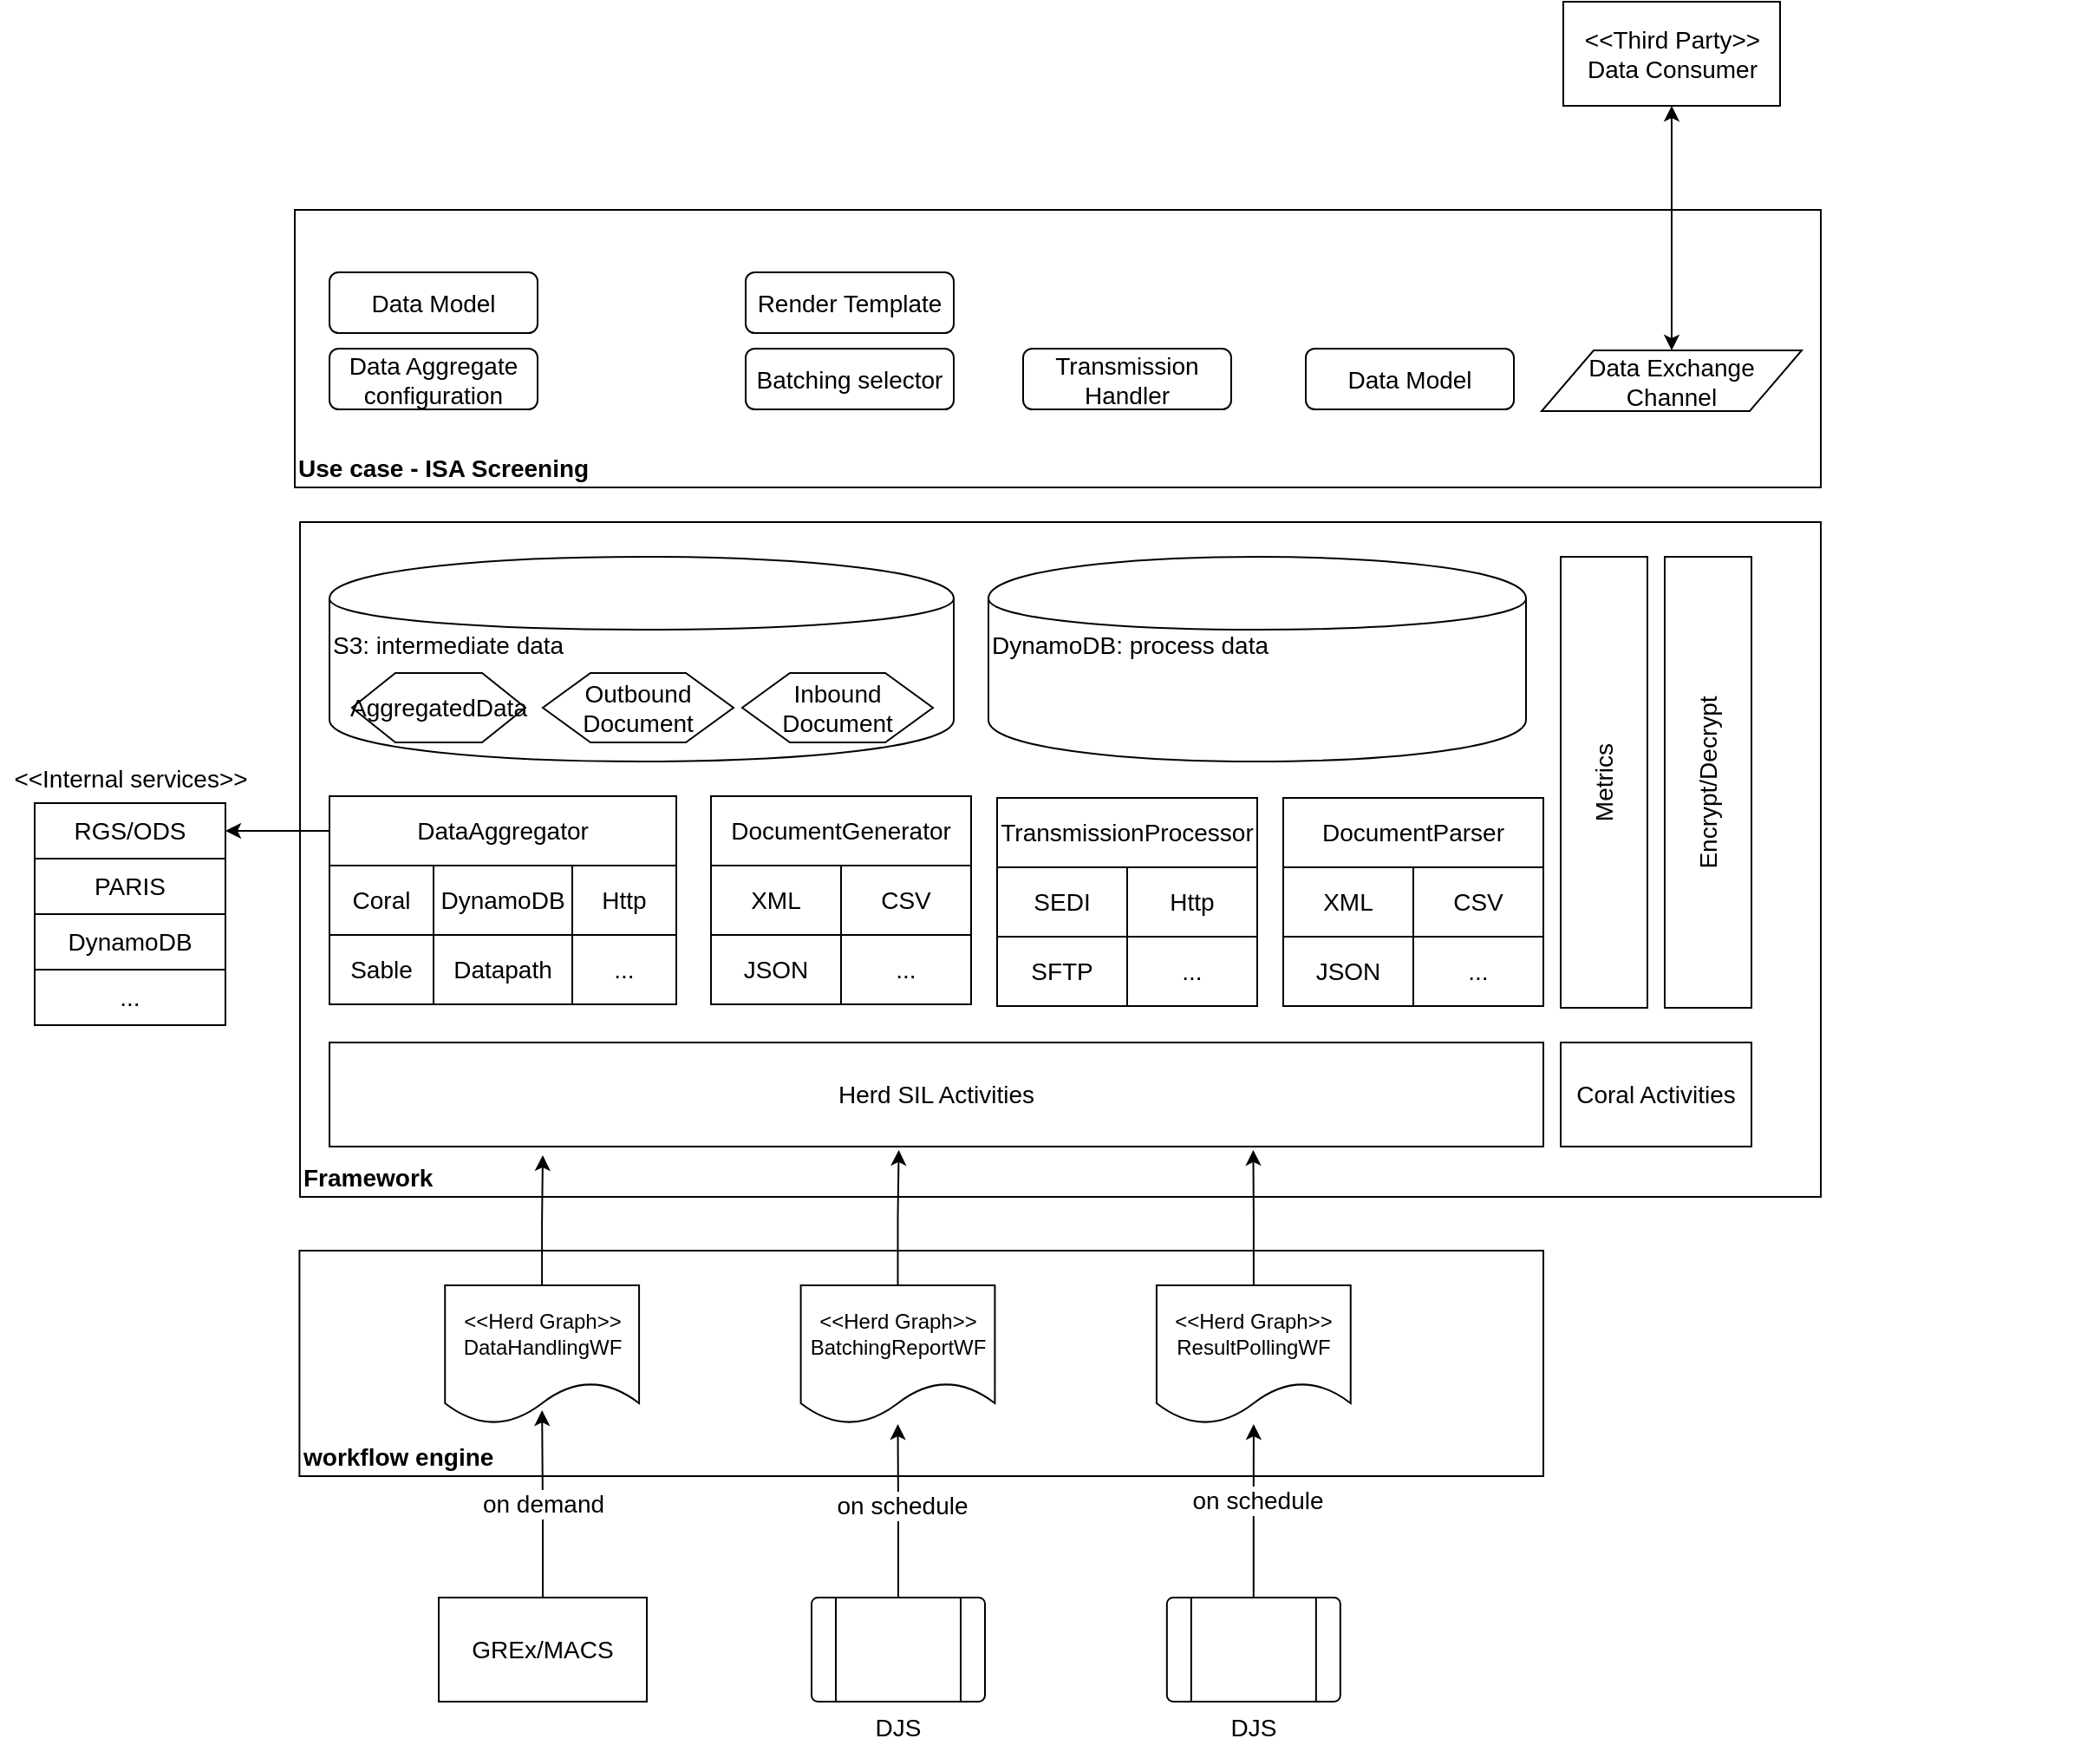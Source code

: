 <mxfile version="12.4.2" type="github" pages="1">
  <diagram id="IsdMuzBa5LZ4HM4UeDoA" name="Page-1">
    <mxGraphModel dx="2607" dy="1165" grid="1" gridSize="10" guides="1" tooltips="1" connect="1" arrows="1" fold="1" page="1" pageScale="1" pageWidth="1169" pageHeight="827" math="0" shadow="0">
      <root>
        <mxCell id="0"/>
        <mxCell id="1" parent="0"/>
        <mxCell id="XGGbo2MG5czj7z2PlUCv-52" value="" style="group" vertex="1" connectable="0" parent="1">
          <mxGeometry x="-400" y="1129" width="470" height="230" as="geometry"/>
        </mxCell>
        <mxCell id="XGGbo2MG5czj7z2PlUCv-7" value="Framework" style="rounded=0;whiteSpace=wrap;html=1;fontSize=14;align=left;verticalAlign=bottom;fontStyle=1" vertex="1" parent="XGGbo2MG5czj7z2PlUCv-52">
          <mxGeometry x="-567" y="-159" width="877" height="389" as="geometry"/>
        </mxCell>
        <mxCell id="XGGbo2MG5czj7z2PlUCv-53" value="DocumentParser" style="rounded=0;whiteSpace=wrap;html=1;fontSize=14;" vertex="1" parent="XGGbo2MG5czj7z2PlUCv-52">
          <mxGeometry width="150" height="40" as="geometry"/>
        </mxCell>
        <mxCell id="XGGbo2MG5czj7z2PlUCv-54" value="XML" style="rounded=0;whiteSpace=wrap;html=1;fontSize=14;" vertex="1" parent="XGGbo2MG5czj7z2PlUCv-52">
          <mxGeometry y="40" width="75" height="40" as="geometry"/>
        </mxCell>
        <mxCell id="XGGbo2MG5czj7z2PlUCv-55" value="CSV" style="rounded=0;whiteSpace=wrap;html=1;fontSize=14;" vertex="1" parent="XGGbo2MG5czj7z2PlUCv-52">
          <mxGeometry x="75" y="40" width="75" height="40" as="geometry"/>
        </mxCell>
        <mxCell id="XGGbo2MG5czj7z2PlUCv-56" value="JSON" style="rounded=0;whiteSpace=wrap;html=1;fontSize=14;" vertex="1" parent="XGGbo2MG5czj7z2PlUCv-52">
          <mxGeometry y="80" width="75" height="40" as="geometry"/>
        </mxCell>
        <mxCell id="XGGbo2MG5czj7z2PlUCv-57" value="..." style="rounded=0;whiteSpace=wrap;html=1;fontSize=14;" vertex="1" parent="XGGbo2MG5czj7z2PlUCv-52">
          <mxGeometry x="75" y="80" width="75" height="40" as="geometry"/>
        </mxCell>
        <mxCell id="XGGbo2MG5czj7z2PlUCv-74" value="Herd SIL Activities" style="rounded=0;whiteSpace=wrap;html=1;fontSize=14;align=center;" vertex="1" parent="XGGbo2MG5czj7z2PlUCv-52">
          <mxGeometry x="-550" y="141" width="700" height="60" as="geometry"/>
        </mxCell>
        <mxCell id="XGGbo2MG5czj7z2PlUCv-75" value="Coral Activities" style="rounded=0;whiteSpace=wrap;html=1;fontSize=14;align=center;" vertex="1" parent="XGGbo2MG5czj7z2PlUCv-52">
          <mxGeometry x="160" y="141" width="110" height="60" as="geometry"/>
        </mxCell>
        <mxCell id="XGGbo2MG5czj7z2PlUCv-99" value="DynamoDB: process data" style="shape=cylinder;whiteSpace=wrap;html=1;boundedLbl=1;backgroundOutline=1;fontSize=14;align=left;verticalAlign=top;" vertex="1" parent="XGGbo2MG5czj7z2PlUCv-52">
          <mxGeometry x="-170" y="-139" width="310" height="118" as="geometry"/>
        </mxCell>
        <mxCell id="XGGbo2MG5czj7z2PlUCv-60" value="S3: intermediate data" style="shape=cylinder;whiteSpace=wrap;html=1;boundedLbl=1;backgroundOutline=1;fontSize=14;align=left;verticalAlign=top;" vertex="1" parent="XGGbo2MG5czj7z2PlUCv-52">
          <mxGeometry x="-550" y="-139" width="360" height="118" as="geometry"/>
        </mxCell>
        <mxCell id="XGGbo2MG5czj7z2PlUCv-6" value="" style="group" vertex="1" connectable="0" parent="1">
          <mxGeometry x="-930" y="1390" width="830" height="130" as="geometry"/>
        </mxCell>
        <mxCell id="XGGbo2MG5czj7z2PlUCv-2" value="workflow engine" style="rounded=0;whiteSpace=wrap;html=1;align=left;verticalAlign=bottom;fontStyle=1;fontSize=14;" vertex="1" parent="XGGbo2MG5czj7z2PlUCv-6">
          <mxGeometry x="-37.3" width="717.3" height="130" as="geometry"/>
        </mxCell>
        <mxCell id="XGGbo2MG5czj7z2PlUCv-3" value="&amp;lt;&amp;lt;Herd Graph&amp;gt;&amp;gt;&lt;br&gt;DataHandlingWF" style="shape=document;whiteSpace=wrap;html=1;boundedLbl=1;" vertex="1" parent="XGGbo2MG5czj7z2PlUCv-6">
          <mxGeometry x="46.629" y="20" width="111.91" height="80" as="geometry"/>
        </mxCell>
        <mxCell id="XGGbo2MG5czj7z2PlUCv-4" value="&amp;lt;&amp;lt;Herd Graph&amp;gt;&amp;gt;&lt;br&gt;BatchingReportWF" style="shape=document;whiteSpace=wrap;html=1;boundedLbl=1;" vertex="1" parent="XGGbo2MG5czj7z2PlUCv-6">
          <mxGeometry x="251.798" y="20" width="111.91" height="80" as="geometry"/>
        </mxCell>
        <mxCell id="XGGbo2MG5czj7z2PlUCv-5" value="&amp;lt;&amp;lt;Herd Graph&amp;gt;&amp;gt;&lt;br&gt;ResultPollingWF" style="shape=document;whiteSpace=wrap;html=1;boundedLbl=1;" vertex="1" parent="XGGbo2MG5czj7z2PlUCv-6">
          <mxGeometry x="456.966" y="20" width="111.91" height="80" as="geometry"/>
        </mxCell>
        <mxCell id="XGGbo2MG5czj7z2PlUCv-8" value="Use case - ISA Screening" style="rounded=0;whiteSpace=wrap;html=1;fontSize=14;align=left;verticalAlign=bottom;fontStyle=1" vertex="1" parent="1">
          <mxGeometry x="-970" y="790" width="880" height="160" as="geometry"/>
        </mxCell>
        <mxCell id="XGGbo2MG5czj7z2PlUCv-14" style="edgeStyle=orthogonalEdgeStyle;rounded=0;orthogonalLoop=1;jettySize=auto;html=1;fontSize=14;" edge="1" parent="1" source="XGGbo2MG5czj7z2PlUCv-9" target="XGGbo2MG5czj7z2PlUCv-4">
          <mxGeometry relative="1" as="geometry"/>
        </mxCell>
        <mxCell id="XGGbo2MG5czj7z2PlUCv-96" value="on schedule" style="text;html=1;align=center;verticalAlign=middle;resizable=0;points=[];;labelBackgroundColor=#ffffff;fontSize=14;" vertex="1" connectable="0" parent="XGGbo2MG5czj7z2PlUCv-14">
          <mxGeometry x="0.08" y="-2" relative="1" as="geometry">
            <mxPoint as="offset"/>
          </mxGeometry>
        </mxCell>
        <mxCell id="XGGbo2MG5czj7z2PlUCv-9" value="DJS" style="verticalLabelPosition=bottom;verticalAlign=top;html=1;shape=process;whiteSpace=wrap;rounded=1;size=0.14;arcSize=6;fontSize=14;" vertex="1" parent="1">
          <mxGeometry x="-672" y="1590" width="100" height="60" as="geometry"/>
        </mxCell>
        <mxCell id="XGGbo2MG5czj7z2PlUCv-16" style="edgeStyle=orthogonalEdgeStyle;rounded=0;orthogonalLoop=1;jettySize=auto;html=1;fontSize=14;" edge="1" parent="1" source="XGGbo2MG5czj7z2PlUCv-15" target="XGGbo2MG5czj7z2PlUCv-5">
          <mxGeometry relative="1" as="geometry"/>
        </mxCell>
        <mxCell id="XGGbo2MG5czj7z2PlUCv-97" value="on schedule" style="text;html=1;align=center;verticalAlign=middle;resizable=0;points=[];;labelBackgroundColor=#ffffff;fontSize=14;" vertex="1" connectable="0" parent="XGGbo2MG5czj7z2PlUCv-16">
          <mxGeometry x="0.12" y="-2" relative="1" as="geometry">
            <mxPoint as="offset"/>
          </mxGeometry>
        </mxCell>
        <mxCell id="XGGbo2MG5czj7z2PlUCv-15" value="DJS" style="verticalLabelPosition=bottom;verticalAlign=top;html=1;shape=process;whiteSpace=wrap;rounded=1;size=0.14;arcSize=6;fontSize=14;" vertex="1" parent="1">
          <mxGeometry x="-467.08" y="1590" width="100" height="60" as="geometry"/>
        </mxCell>
        <mxCell id="XGGbo2MG5czj7z2PlUCv-18" style="edgeStyle=orthogonalEdgeStyle;rounded=0;orthogonalLoop=1;jettySize=auto;html=1;entryX=0.5;entryY=0.9;entryDx=0;entryDy=0;entryPerimeter=0;fontSize=14;" edge="1" parent="1" source="XGGbo2MG5czj7z2PlUCv-17" target="XGGbo2MG5czj7z2PlUCv-3">
          <mxGeometry relative="1" as="geometry"/>
        </mxCell>
        <mxCell id="XGGbo2MG5czj7z2PlUCv-95" value="on demand" style="text;html=1;align=center;verticalAlign=middle;resizable=0;points=[];;labelBackgroundColor=#ffffff;fontSize=14;" vertex="1" connectable="0" parent="XGGbo2MG5czj7z2PlUCv-18">
          <mxGeometry x="0.018" relative="1" as="geometry">
            <mxPoint as="offset"/>
          </mxGeometry>
        </mxCell>
        <mxCell id="XGGbo2MG5czj7z2PlUCv-17" value="GREx/MACS" style="rounded=0;whiteSpace=wrap;html=1;fontSize=14;" vertex="1" parent="1">
          <mxGeometry x="-887" y="1590" width="120" height="60" as="geometry"/>
        </mxCell>
        <mxCell id="XGGbo2MG5czj7z2PlUCv-22" value="Data Model" style="rounded=1;whiteSpace=wrap;html=1;fontSize=14;" vertex="1" parent="1">
          <mxGeometry x="-950" y="826" width="120" height="35" as="geometry"/>
        </mxCell>
        <mxCell id="XGGbo2MG5czj7z2PlUCv-24" value="Render Template" style="rounded=1;whiteSpace=wrap;html=1;fontSize=14;" vertex="1" parent="1">
          <mxGeometry x="-710" y="826" width="120" height="35" as="geometry"/>
        </mxCell>
        <mxCell id="XGGbo2MG5czj7z2PlUCv-25" value="Batching selector" style="rounded=1;whiteSpace=wrap;html=1;fontSize=14;" vertex="1" parent="1">
          <mxGeometry x="-710" y="870" width="120" height="35" as="geometry"/>
        </mxCell>
        <mxCell id="XGGbo2MG5czj7z2PlUCv-26" value="Transmission Handler" style="rounded=1;whiteSpace=wrap;html=1;fontSize=14;" vertex="1" parent="1">
          <mxGeometry x="-550" y="870" width="120" height="35" as="geometry"/>
        </mxCell>
        <mxCell id="XGGbo2MG5czj7z2PlUCv-28" value="Data Aggregate&lt;br&gt;configuration" style="rounded=1;whiteSpace=wrap;html=1;fontSize=14;" vertex="1" parent="1">
          <mxGeometry x="-950" y="870" width="120" height="35" as="geometry"/>
        </mxCell>
        <mxCell id="XGGbo2MG5czj7z2PlUCv-36" value="" style="group" vertex="1" connectable="0" parent="1">
          <mxGeometry x="-950" y="1108" width="200" height="140" as="geometry"/>
        </mxCell>
        <mxCell id="XGGbo2MG5czj7z2PlUCv-29" value="DataAggregator" style="rounded=0;whiteSpace=wrap;html=1;fontSize=14;" vertex="1" parent="XGGbo2MG5czj7z2PlUCv-36">
          <mxGeometry y="20" width="200" height="40" as="geometry"/>
        </mxCell>
        <mxCell id="XGGbo2MG5czj7z2PlUCv-30" value="Coral" style="rounded=0;whiteSpace=wrap;html=1;fontSize=14;" vertex="1" parent="XGGbo2MG5czj7z2PlUCv-36">
          <mxGeometry y="60" width="60" height="40" as="geometry"/>
        </mxCell>
        <mxCell id="XGGbo2MG5czj7z2PlUCv-31" value="DynamoDB" style="rounded=0;whiteSpace=wrap;html=1;fontSize=14;" vertex="1" parent="XGGbo2MG5czj7z2PlUCv-36">
          <mxGeometry x="60" y="60" width="80" height="40" as="geometry"/>
        </mxCell>
        <mxCell id="XGGbo2MG5czj7z2PlUCv-32" value="Http" style="rounded=0;whiteSpace=wrap;html=1;fontSize=14;" vertex="1" parent="XGGbo2MG5czj7z2PlUCv-36">
          <mxGeometry x="140" y="60" width="60" height="40" as="geometry"/>
        </mxCell>
        <mxCell id="XGGbo2MG5czj7z2PlUCv-33" value="Sable" style="rounded=0;whiteSpace=wrap;html=1;fontSize=14;" vertex="1" parent="XGGbo2MG5czj7z2PlUCv-36">
          <mxGeometry y="100" width="60" height="40" as="geometry"/>
        </mxCell>
        <mxCell id="XGGbo2MG5czj7z2PlUCv-34" value="Datapath" style="rounded=0;whiteSpace=wrap;html=1;fontSize=14;" vertex="1" parent="XGGbo2MG5czj7z2PlUCv-36">
          <mxGeometry x="60" y="100" width="80" height="40" as="geometry"/>
        </mxCell>
        <mxCell id="XGGbo2MG5czj7z2PlUCv-35" value="..." style="rounded=0;whiteSpace=wrap;html=1;fontSize=14;" vertex="1" parent="XGGbo2MG5czj7z2PlUCv-36">
          <mxGeometry x="140" y="100" width="60" height="40" as="geometry"/>
        </mxCell>
        <mxCell id="XGGbo2MG5czj7z2PlUCv-38" value="AggregatedData" style="shape=hexagon;perimeter=hexagonPerimeter2;whiteSpace=wrap;html=1;fontSize=14;" vertex="1" parent="1">
          <mxGeometry x="-937" y="1057" width="100" height="40" as="geometry"/>
        </mxCell>
        <mxCell id="XGGbo2MG5czj7z2PlUCv-49" value="Outbound&lt;br&gt;Document" style="shape=hexagon;perimeter=hexagonPerimeter2;whiteSpace=wrap;html=1;fontSize=14;" vertex="1" parent="1">
          <mxGeometry x="-827" y="1057" width="110" height="40" as="geometry"/>
        </mxCell>
        <mxCell id="XGGbo2MG5czj7z2PlUCv-50" value="" style="group" vertex="1" connectable="0" parent="1">
          <mxGeometry x="-565" y="1129" width="150" height="120" as="geometry"/>
        </mxCell>
        <mxCell id="XGGbo2MG5czj7z2PlUCv-44" value="TransmissionProcessor" style="rounded=0;whiteSpace=wrap;html=1;fontSize=14;" vertex="1" parent="XGGbo2MG5czj7z2PlUCv-50">
          <mxGeometry width="150" height="40" as="geometry"/>
        </mxCell>
        <mxCell id="XGGbo2MG5czj7z2PlUCv-45" value="SEDI" style="rounded=0;whiteSpace=wrap;html=1;fontSize=14;" vertex="1" parent="XGGbo2MG5czj7z2PlUCv-50">
          <mxGeometry y="40" width="75" height="40" as="geometry"/>
        </mxCell>
        <mxCell id="XGGbo2MG5czj7z2PlUCv-46" value="Http" style="rounded=0;whiteSpace=wrap;html=1;fontSize=14;" vertex="1" parent="XGGbo2MG5czj7z2PlUCv-50">
          <mxGeometry x="75" y="40" width="75" height="40" as="geometry"/>
        </mxCell>
        <mxCell id="XGGbo2MG5czj7z2PlUCv-47" value="SFTP" style="rounded=0;whiteSpace=wrap;html=1;fontSize=14;" vertex="1" parent="XGGbo2MG5czj7z2PlUCv-50">
          <mxGeometry y="80" width="75" height="40" as="geometry"/>
        </mxCell>
        <mxCell id="XGGbo2MG5czj7z2PlUCv-48" value="..." style="rounded=0;whiteSpace=wrap;html=1;fontSize=14;" vertex="1" parent="XGGbo2MG5czj7z2PlUCv-50">
          <mxGeometry x="75" y="80" width="75" height="40" as="geometry"/>
        </mxCell>
        <mxCell id="XGGbo2MG5czj7z2PlUCv-51" value="" style="group" vertex="1" connectable="0" parent="1">
          <mxGeometry x="-730" y="1128" width="150" height="120" as="geometry"/>
        </mxCell>
        <mxCell id="XGGbo2MG5czj7z2PlUCv-39" value="DocumentGenerator" style="rounded=0;whiteSpace=wrap;html=1;fontSize=14;" vertex="1" parent="XGGbo2MG5czj7z2PlUCv-51">
          <mxGeometry width="150" height="40" as="geometry"/>
        </mxCell>
        <mxCell id="XGGbo2MG5czj7z2PlUCv-40" value="XML" style="rounded=0;whiteSpace=wrap;html=1;fontSize=14;" vertex="1" parent="XGGbo2MG5czj7z2PlUCv-51">
          <mxGeometry y="40" width="75" height="40" as="geometry"/>
        </mxCell>
        <mxCell id="XGGbo2MG5czj7z2PlUCv-41" value="CSV" style="rounded=0;whiteSpace=wrap;html=1;fontSize=14;" vertex="1" parent="XGGbo2MG5czj7z2PlUCv-51">
          <mxGeometry x="75" y="40" width="75" height="40" as="geometry"/>
        </mxCell>
        <mxCell id="XGGbo2MG5czj7z2PlUCv-42" value="JSON" style="rounded=0;whiteSpace=wrap;html=1;fontSize=14;" vertex="1" parent="XGGbo2MG5czj7z2PlUCv-51">
          <mxGeometry y="80" width="75" height="40" as="geometry"/>
        </mxCell>
        <mxCell id="XGGbo2MG5czj7z2PlUCv-43" value="..." style="rounded=0;whiteSpace=wrap;html=1;fontSize=14;" vertex="1" parent="XGGbo2MG5czj7z2PlUCv-51">
          <mxGeometry x="75" y="80" width="75" height="40" as="geometry"/>
        </mxCell>
        <mxCell id="XGGbo2MG5czj7z2PlUCv-58" value="Inbound&lt;br&gt;Document" style="shape=hexagon;perimeter=hexagonPerimeter2;whiteSpace=wrap;html=1;fontSize=14;" vertex="1" parent="1">
          <mxGeometry x="-712" y="1057" width="110" height="40" as="geometry"/>
        </mxCell>
        <mxCell id="XGGbo2MG5czj7z2PlUCv-61" value="Data Model" style="rounded=1;whiteSpace=wrap;html=1;fontSize=14;" vertex="1" parent="1">
          <mxGeometry x="-387" y="870" width="120" height="35" as="geometry"/>
        </mxCell>
        <mxCell id="XGGbo2MG5czj7z2PlUCv-62" value="Metrics" style="rounded=0;whiteSpace=wrap;html=1;fontSize=14;align=center;horizontal=0;" vertex="1" parent="1">
          <mxGeometry x="-240" y="990" width="50" height="260" as="geometry"/>
        </mxCell>
        <mxCell id="XGGbo2MG5czj7z2PlUCv-65" value="Encrypt/Decrypt" style="rounded=0;whiteSpace=wrap;html=1;fontSize=14;align=center;horizontal=0;" vertex="1" parent="1">
          <mxGeometry x="-180" y="990" width="50" height="260" as="geometry"/>
        </mxCell>
        <mxCell id="XGGbo2MG5czj7z2PlUCv-70" style="edgeStyle=orthogonalEdgeStyle;rounded=0;orthogonalLoop=1;jettySize=auto;html=1;entryX=1;entryY=0.5;entryDx=0;entryDy=0;fontSize=14;" edge="1" parent="1" source="XGGbo2MG5czj7z2PlUCv-29" target="XGGbo2MG5czj7z2PlUCv-67">
          <mxGeometry relative="1" as="geometry"/>
        </mxCell>
        <mxCell id="XGGbo2MG5czj7z2PlUCv-77" value="" style="group" vertex="1" connectable="0" parent="1">
          <mxGeometry x="-1120" y="1132" width="110" height="128" as="geometry"/>
        </mxCell>
        <mxCell id="XGGbo2MG5czj7z2PlUCv-67" value="RGS/ODS" style="rounded=0;whiteSpace=wrap;html=1;fontSize=14;align=center;" vertex="1" parent="XGGbo2MG5czj7z2PlUCv-77">
          <mxGeometry width="110" height="32" as="geometry"/>
        </mxCell>
        <mxCell id="XGGbo2MG5czj7z2PlUCv-68" value="PARIS" style="rounded=0;whiteSpace=wrap;html=1;fontSize=14;align=center;" vertex="1" parent="XGGbo2MG5czj7z2PlUCv-77">
          <mxGeometry y="32" width="110" height="32" as="geometry"/>
        </mxCell>
        <mxCell id="XGGbo2MG5czj7z2PlUCv-69" value="DynamoDB" style="rounded=0;whiteSpace=wrap;html=1;fontSize=14;align=center;" vertex="1" parent="XGGbo2MG5czj7z2PlUCv-77">
          <mxGeometry y="64" width="110" height="32" as="geometry"/>
        </mxCell>
        <mxCell id="XGGbo2MG5czj7z2PlUCv-76" value="..." style="rounded=0;whiteSpace=wrap;html=1;fontSize=14;align=center;" vertex="1" parent="XGGbo2MG5czj7z2PlUCv-77">
          <mxGeometry y="96" width="110" height="32" as="geometry"/>
        </mxCell>
        <mxCell id="XGGbo2MG5czj7z2PlUCv-80" style="edgeStyle=orthogonalEdgeStyle;rounded=0;orthogonalLoop=1;jettySize=auto;html=1;fontSize=14;" edge="1" parent="1" source="XGGbo2MG5czj7z2PlUCv-3">
          <mxGeometry relative="1" as="geometry">
            <mxPoint x="-827" y="1335" as="targetPoint"/>
          </mxGeometry>
        </mxCell>
        <mxCell id="XGGbo2MG5czj7z2PlUCv-81" style="edgeStyle=orthogonalEdgeStyle;rounded=0;orthogonalLoop=1;jettySize=auto;html=1;fontSize=14;entryX=0.469;entryY=1.033;entryDx=0;entryDy=0;entryPerimeter=0;" edge="1" parent="1" source="XGGbo2MG5czj7z2PlUCv-4" target="XGGbo2MG5czj7z2PlUCv-74">
          <mxGeometry relative="1" as="geometry"/>
        </mxCell>
        <mxCell id="XGGbo2MG5czj7z2PlUCv-82" style="edgeStyle=orthogonalEdgeStyle;rounded=0;orthogonalLoop=1;jettySize=auto;html=1;entryX=0.761;entryY=1.033;entryDx=0;entryDy=0;entryPerimeter=0;fontSize=14;" edge="1" parent="1" source="XGGbo2MG5czj7z2PlUCv-5" target="XGGbo2MG5czj7z2PlUCv-74">
          <mxGeometry relative="1" as="geometry"/>
        </mxCell>
        <mxCell id="XGGbo2MG5czj7z2PlUCv-93" style="edgeStyle=orthogonalEdgeStyle;rounded=0;orthogonalLoop=1;jettySize=auto;html=1;entryX=0.5;entryY=1;entryDx=0;entryDy=0;fontSize=14;startArrow=classic;startFill=1;" edge="1" parent="1" source="XGGbo2MG5czj7z2PlUCv-90" target="XGGbo2MG5czj7z2PlUCv-91">
          <mxGeometry relative="1" as="geometry"/>
        </mxCell>
        <mxCell id="XGGbo2MG5czj7z2PlUCv-90" value="&lt;span style=&quot;white-space: normal&quot;&gt;Data Exchange Channel&lt;/span&gt;" style="shape=parallelogram;perimeter=parallelogramPerimeter;whiteSpace=wrap;html=1;fontSize=14;align=center;" vertex="1" parent="1">
          <mxGeometry x="-251" y="871" width="150" height="35" as="geometry"/>
        </mxCell>
        <mxCell id="XGGbo2MG5czj7z2PlUCv-91" value="&amp;lt;&amp;lt;Third Party&amp;gt;&amp;gt;&lt;br&gt;Data Consumer" style="rounded=0;whiteSpace=wrap;html=1;fontSize=14;align=center;" vertex="1" parent="1">
          <mxGeometry x="-238.5" y="670" width="125" height="60" as="geometry"/>
        </mxCell>
        <mxCell id="XGGbo2MG5czj7z2PlUCv-94" value="&amp;lt;&amp;lt;Internal services&amp;gt;&amp;gt;" style="text;html=1;align=center;verticalAlign=middle;resizable=0;points=[];;autosize=1;fontSize=14;" vertex="1" parent="1">
          <mxGeometry x="-1140" y="1108" width="150" height="20" as="geometry"/>
        </mxCell>
      </root>
    </mxGraphModel>
  </diagram>
</mxfile>
